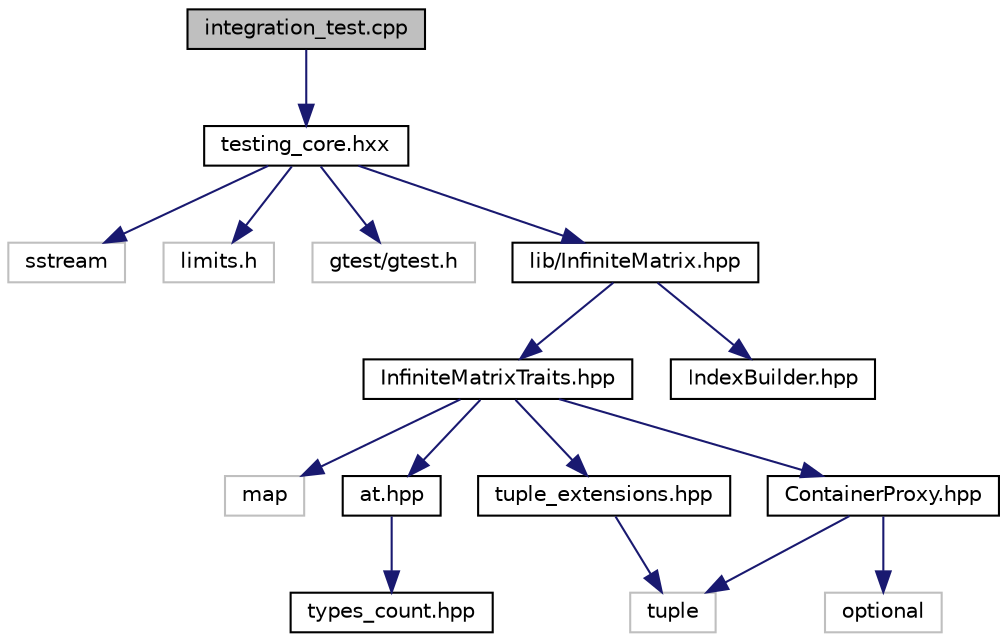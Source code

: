 digraph "integration_test.cpp"
{
  edge [fontname="Helvetica",fontsize="10",labelfontname="Helvetica",labelfontsize="10"];
  node [fontname="Helvetica",fontsize="10",shape=record];
  Node1 [label="integration_test.cpp",height=0.2,width=0.4,color="black", fillcolor="grey75", style="filled", fontcolor="black"];
  Node1 -> Node2 [color="midnightblue",fontsize="10",style="solid",fontname="Helvetica"];
  Node2 [label="testing_core.hxx",height=0.2,width=0.4,color="black", fillcolor="white", style="filled",URL="$testing__core_8hxx.html"];
  Node2 -> Node3 [color="midnightblue",fontsize="10",style="solid",fontname="Helvetica"];
  Node3 [label="sstream",height=0.2,width=0.4,color="grey75", fillcolor="white", style="filled"];
  Node2 -> Node4 [color="midnightblue",fontsize="10",style="solid",fontname="Helvetica"];
  Node4 [label="limits.h",height=0.2,width=0.4,color="grey75", fillcolor="white", style="filled"];
  Node2 -> Node5 [color="midnightblue",fontsize="10",style="solid",fontname="Helvetica"];
  Node5 [label="gtest/gtest.h",height=0.2,width=0.4,color="grey75", fillcolor="white", style="filled"];
  Node2 -> Node6 [color="midnightblue",fontsize="10",style="solid",fontname="Helvetica"];
  Node6 [label="lib/InfiniteMatrix.hpp",height=0.2,width=0.4,color="black", fillcolor="white", style="filled",URL="$InfiniteMatrix_8hpp.html"];
  Node6 -> Node7 [color="midnightblue",fontsize="10",style="solid",fontname="Helvetica"];
  Node7 [label="InfiniteMatrixTraits.hpp",height=0.2,width=0.4,color="black", fillcolor="white", style="filled",URL="$InfiniteMatrixTraits_8hpp.html"];
  Node7 -> Node8 [color="midnightblue",fontsize="10",style="solid",fontname="Helvetica"];
  Node8 [label="map",height=0.2,width=0.4,color="grey75", fillcolor="white", style="filled"];
  Node7 -> Node9 [color="midnightblue",fontsize="10",style="solid",fontname="Helvetica"];
  Node9 [label="at.hpp",height=0.2,width=0.4,color="black", fillcolor="white", style="filled",URL="$at_8hpp.html"];
  Node9 -> Node10 [color="midnightblue",fontsize="10",style="solid",fontname="Helvetica"];
  Node10 [label="types_count.hpp",height=0.2,width=0.4,color="black", fillcolor="white", style="filled",URL="$types__count_8hpp.html"];
  Node7 -> Node11 [color="midnightblue",fontsize="10",style="solid",fontname="Helvetica"];
  Node11 [label="tuple_extensions.hpp",height=0.2,width=0.4,color="black", fillcolor="white", style="filled",URL="$tuple__extensions_8hpp.html"];
  Node11 -> Node12 [color="midnightblue",fontsize="10",style="solid",fontname="Helvetica"];
  Node12 [label="tuple",height=0.2,width=0.4,color="grey75", fillcolor="white", style="filled"];
  Node7 -> Node13 [color="midnightblue",fontsize="10",style="solid",fontname="Helvetica"];
  Node13 [label="ContainerProxy.hpp",height=0.2,width=0.4,color="black", fillcolor="white", style="filled",URL="$ContainerProxy_8hpp.html"];
  Node13 -> Node12 [color="midnightblue",fontsize="10",style="solid",fontname="Helvetica"];
  Node13 -> Node14 [color="midnightblue",fontsize="10",style="solid",fontname="Helvetica"];
  Node14 [label="optional",height=0.2,width=0.4,color="grey75", fillcolor="white", style="filled"];
  Node6 -> Node15 [color="midnightblue",fontsize="10",style="solid",fontname="Helvetica"];
  Node15 [label="IndexBuilder.hpp",height=0.2,width=0.4,color="black", fillcolor="white", style="filled",URL="$IndexBuilder_8hpp.html"];
}
